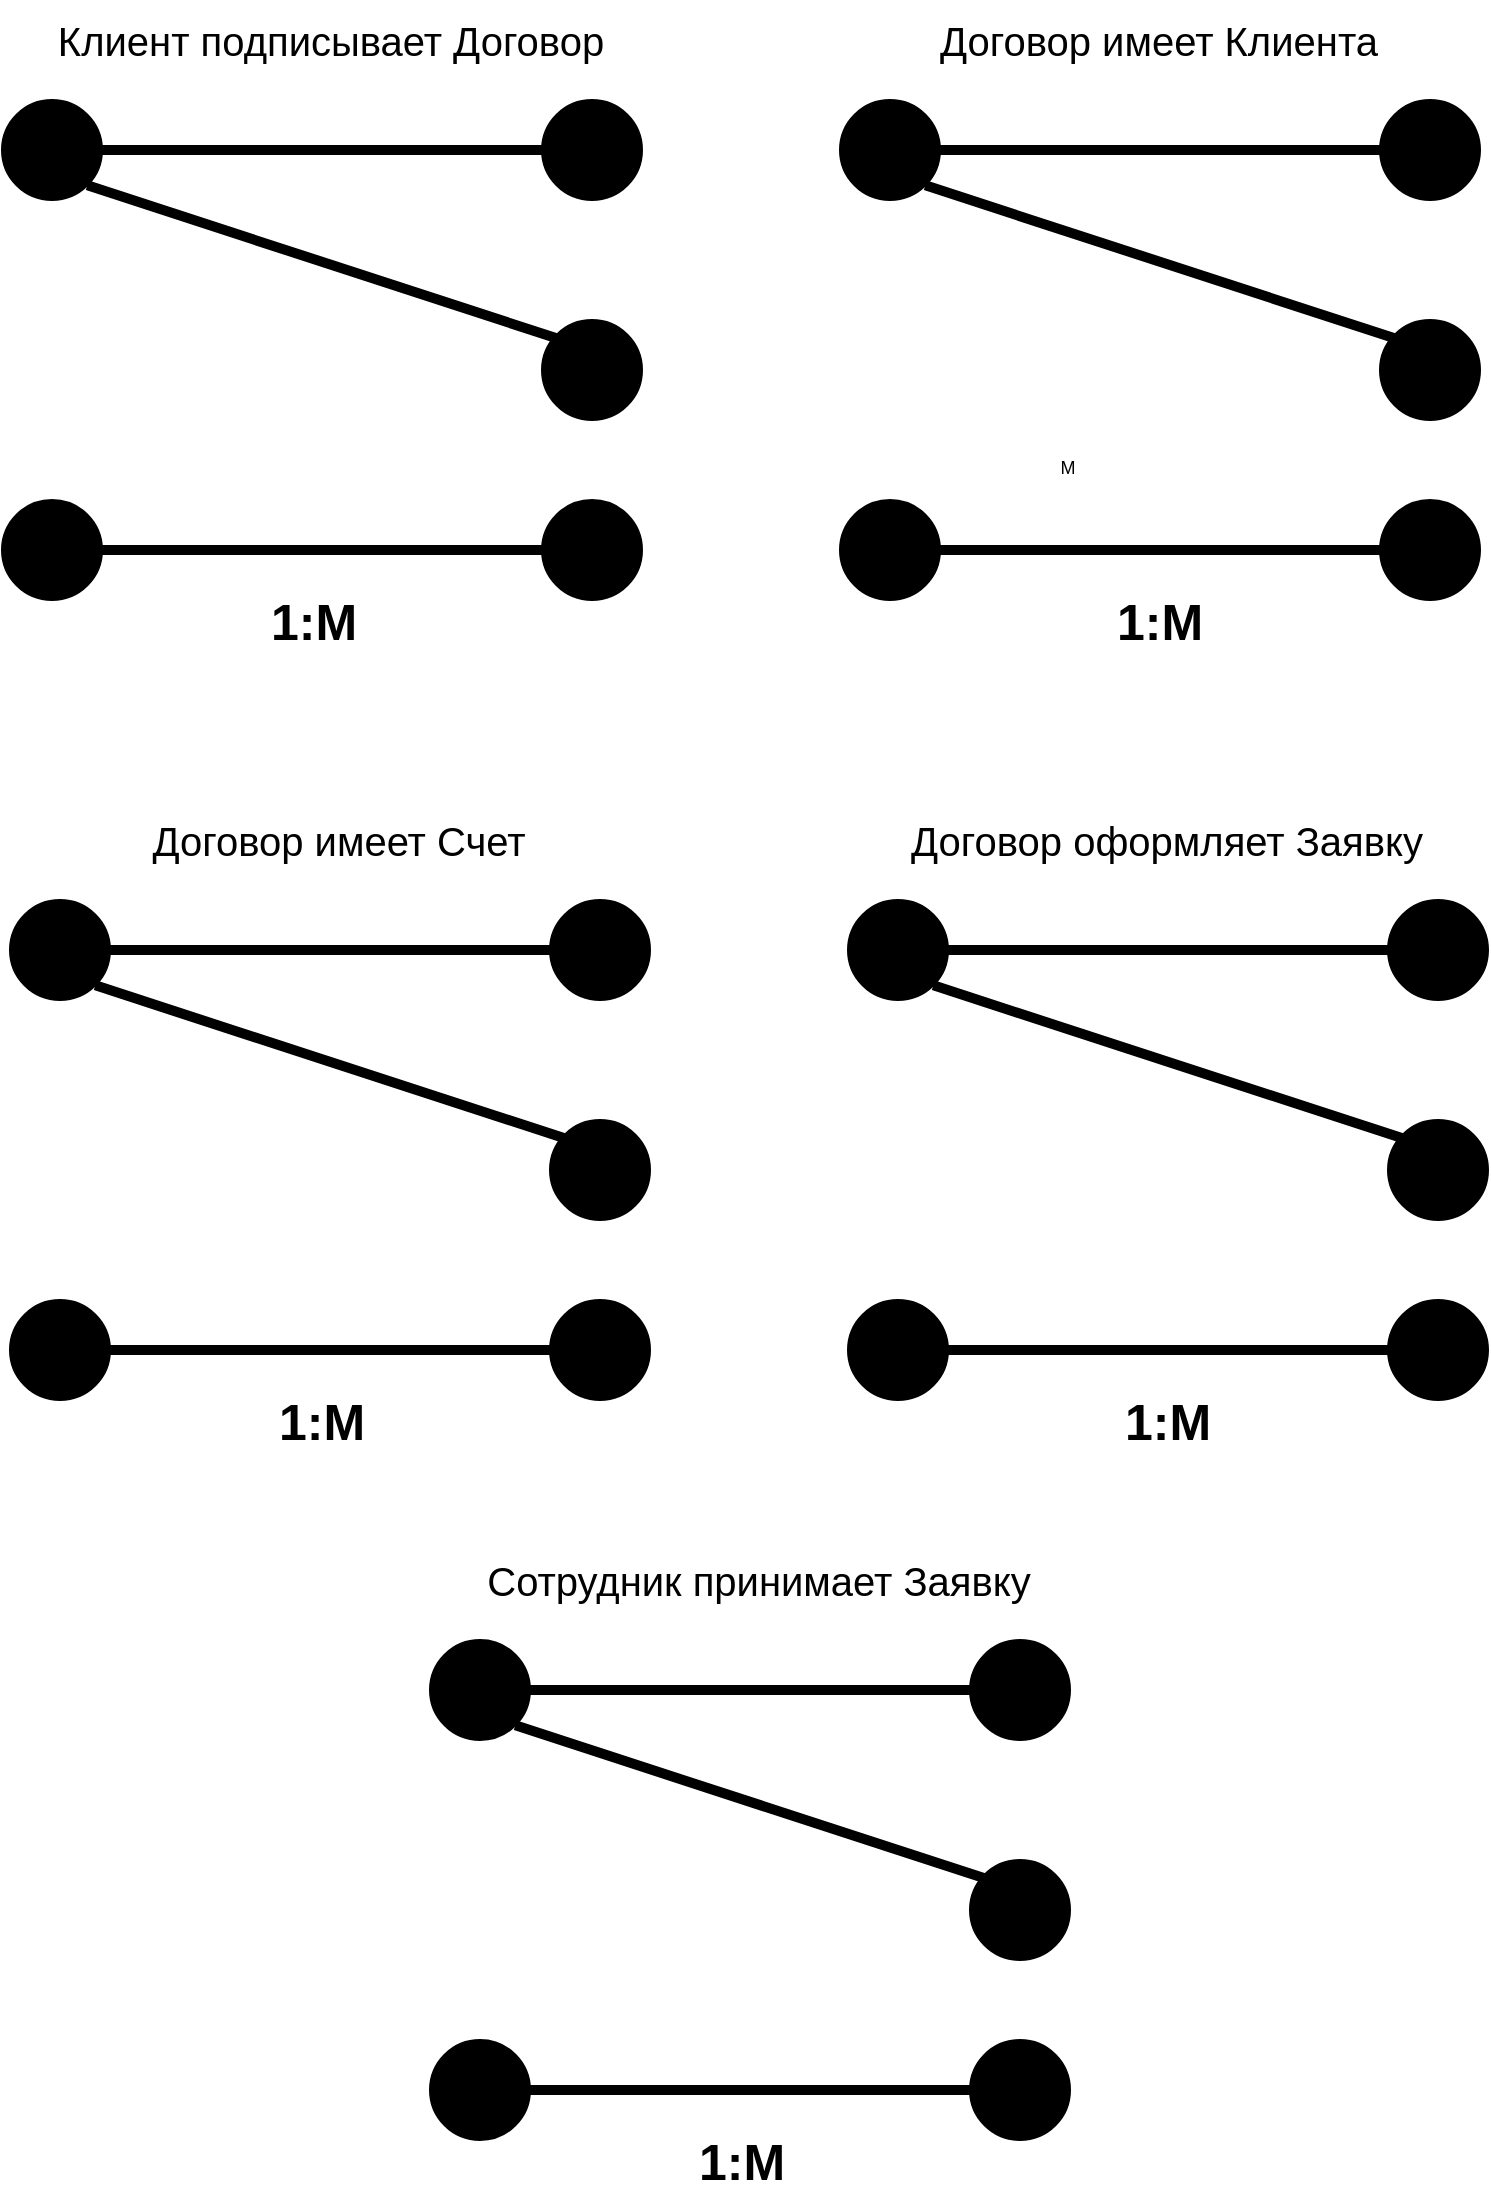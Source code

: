 <mxfile version="17.1.3" type="github">
  <diagram id="C5RBs43oDa-KdzZeNtuy" name="Page-1">
    <mxGraphModel dx="1240" dy="643" grid="1" gridSize="10" guides="1" tooltips="1" connect="1" arrows="1" fold="1" page="1" pageScale="1" pageWidth="827" pageHeight="1169" math="0" shadow="0">
      <root>
        <mxCell id="WIyWlLk6GJQsqaUBKTNV-0" />
        <mxCell id="WIyWlLk6GJQsqaUBKTNV-1" parent="WIyWlLk6GJQsqaUBKTNV-0" />
        <mxCell id="WSsvyyRBzGBjTciZfQci-0" value="" style="ellipse;whiteSpace=wrap;html=1;fillColor=#000000;" parent="WIyWlLk6GJQsqaUBKTNV-1" vertex="1">
          <mxGeometry x="40" y="130" width="50" height="50" as="geometry" />
        </mxCell>
        <mxCell id="WSsvyyRBzGBjTciZfQci-9" style="edgeStyle=orthogonalEdgeStyle;rounded=0;orthogonalLoop=1;jettySize=auto;html=1;exitX=0;exitY=0.5;exitDx=0;exitDy=0;entryX=1;entryY=0.5;entryDx=0;entryDy=0;strokeWidth=5;strokeColor=default;endArrow=none;endFill=0;" parent="WIyWlLk6GJQsqaUBKTNV-1" source="WSsvyyRBzGBjTciZfQci-1" target="WSsvyyRBzGBjTciZfQci-0" edge="1">
          <mxGeometry relative="1" as="geometry" />
        </mxCell>
        <mxCell id="WSsvyyRBzGBjTciZfQci-1" value="" style="ellipse;whiteSpace=wrap;html=1;fillColor=#000000;" parent="WIyWlLk6GJQsqaUBKTNV-1" vertex="1">
          <mxGeometry x="310" y="130" width="50" height="50" as="geometry" />
        </mxCell>
        <mxCell id="WSsvyyRBzGBjTciZfQci-2" value="" style="ellipse;whiteSpace=wrap;html=1;fillColor=#000000;" parent="WIyWlLk6GJQsqaUBKTNV-1" vertex="1">
          <mxGeometry x="310" y="240" width="50" height="50" as="geometry" />
        </mxCell>
        <mxCell id="WSsvyyRBzGBjTciZfQci-3" value="" style="ellipse;whiteSpace=wrap;html=1;fillColor=#000000;" parent="WIyWlLk6GJQsqaUBKTNV-1" vertex="1">
          <mxGeometry x="40" y="330" width="50" height="50" as="geometry" />
        </mxCell>
        <mxCell id="WSsvyyRBzGBjTciZfQci-4" value="" style="ellipse;whiteSpace=wrap;html=1;fillColor=#000000;" parent="WIyWlLk6GJQsqaUBKTNV-1" vertex="1">
          <mxGeometry x="310" y="330" width="50" height="50" as="geometry" />
        </mxCell>
        <mxCell id="WSsvyyRBzGBjTciZfQci-5" value="" style="endArrow=none;html=1;rounded=0;entryX=0;entryY=0.5;entryDx=0;entryDy=0;exitX=1;exitY=0.5;exitDx=0;exitDy=0;strokeWidth=5;" parent="WIyWlLk6GJQsqaUBKTNV-1" source="WSsvyyRBzGBjTciZfQci-3" target="WSsvyyRBzGBjTciZfQci-4" edge="1">
          <mxGeometry width="50" height="50" relative="1" as="geometry">
            <mxPoint x="260" y="330" as="sourcePoint" />
            <mxPoint x="310" y="280" as="targetPoint" />
          </mxGeometry>
        </mxCell>
        <mxCell id="WSsvyyRBzGBjTciZfQci-12" value="" style="endArrow=none;html=1;rounded=0;strokeColor=default;strokeWidth=5;exitX=1;exitY=1;exitDx=0;exitDy=0;" parent="WIyWlLk6GJQsqaUBKTNV-1" source="WSsvyyRBzGBjTciZfQci-0" edge="1">
          <mxGeometry width="50" height="50" relative="1" as="geometry">
            <mxPoint x="260" y="330" as="sourcePoint" />
            <mxPoint x="320" y="250" as="targetPoint" />
          </mxGeometry>
        </mxCell>
        <mxCell id="WSsvyyRBzGBjTciZfQci-13" value="" style="ellipse;whiteSpace=wrap;html=1;fillColor=#000000;" parent="WIyWlLk6GJQsqaUBKTNV-1" vertex="1">
          <mxGeometry x="459" y="130" width="50" height="50" as="geometry" />
        </mxCell>
        <mxCell id="WSsvyyRBzGBjTciZfQci-14" style="edgeStyle=orthogonalEdgeStyle;rounded=0;orthogonalLoop=1;jettySize=auto;html=1;exitX=0;exitY=0.5;exitDx=0;exitDy=0;entryX=1;entryY=0.5;entryDx=0;entryDy=0;strokeWidth=5;strokeColor=default;endArrow=none;endFill=0;" parent="WIyWlLk6GJQsqaUBKTNV-1" source="WSsvyyRBzGBjTciZfQci-15" target="WSsvyyRBzGBjTciZfQci-13" edge="1">
          <mxGeometry relative="1" as="geometry" />
        </mxCell>
        <mxCell id="WSsvyyRBzGBjTciZfQci-15" value="" style="ellipse;whiteSpace=wrap;html=1;fillColor=#000000;" parent="WIyWlLk6GJQsqaUBKTNV-1" vertex="1">
          <mxGeometry x="729" y="130" width="50" height="50" as="geometry" />
        </mxCell>
        <mxCell id="WSsvyyRBzGBjTciZfQci-16" value="" style="ellipse;whiteSpace=wrap;html=1;fillColor=#000000;" parent="WIyWlLk6GJQsqaUBKTNV-1" vertex="1">
          <mxGeometry x="729" y="240" width="50" height="50" as="geometry" />
        </mxCell>
        <mxCell id="WSsvyyRBzGBjTciZfQci-17" value="" style="ellipse;whiteSpace=wrap;html=1;fillColor=#000000;" parent="WIyWlLk6GJQsqaUBKTNV-1" vertex="1">
          <mxGeometry x="459" y="330" width="50" height="50" as="geometry" />
        </mxCell>
        <mxCell id="WSsvyyRBzGBjTciZfQci-18" value="" style="ellipse;whiteSpace=wrap;html=1;fillColor=#000000;" parent="WIyWlLk6GJQsqaUBKTNV-1" vertex="1">
          <mxGeometry x="729" y="330" width="50" height="50" as="geometry" />
        </mxCell>
        <mxCell id="WSsvyyRBzGBjTciZfQci-19" value="" style="endArrow=none;html=1;rounded=0;entryX=0;entryY=0.5;entryDx=0;entryDy=0;exitX=1;exitY=0.5;exitDx=0;exitDy=0;strokeWidth=5;" parent="WIyWlLk6GJQsqaUBKTNV-1" source="WSsvyyRBzGBjTciZfQci-17" target="WSsvyyRBzGBjTciZfQci-18" edge="1">
          <mxGeometry width="50" height="50" relative="1" as="geometry">
            <mxPoint x="679" y="330" as="sourcePoint" />
            <mxPoint x="729" y="280" as="targetPoint" />
          </mxGeometry>
        </mxCell>
        <mxCell id="WSsvyyRBzGBjTciZfQci-20" value="" style="endArrow=none;html=1;rounded=0;strokeColor=default;strokeWidth=5;exitX=1;exitY=1;exitDx=0;exitDy=0;" parent="WIyWlLk6GJQsqaUBKTNV-1" source="WSsvyyRBzGBjTciZfQci-13" edge="1">
          <mxGeometry width="50" height="50" relative="1" as="geometry">
            <mxPoint x="679" y="330" as="sourcePoint" />
            <mxPoint x="739" y="250" as="targetPoint" />
          </mxGeometry>
        </mxCell>
        <mxCell id="WSsvyyRBzGBjTciZfQci-21" value="1:М" style="text;html=1;strokeColor=none;fillColor=none;align=center;verticalAlign=middle;whiteSpace=wrap;rounded=0;fontSize=25;fontStyle=1" parent="WIyWlLk6GJQsqaUBKTNV-1" vertex="1">
          <mxGeometry x="161" y="370" width="70" height="40" as="geometry" />
        </mxCell>
        <mxCell id="WSsvyyRBzGBjTciZfQci-24" value="Клиент подписывает Договор" style="text;html=1;strokeColor=none;fillColor=none;align=center;verticalAlign=middle;whiteSpace=wrap;rounded=0;fontSize=20;fontStyle=0" parent="WIyWlLk6GJQsqaUBKTNV-1" vertex="1">
          <mxGeometry x="49" y="80" width="311" height="40" as="geometry" />
        </mxCell>
        <mxCell id="WSsvyyRBzGBjTciZfQci-27" value="Договор имеет Клиента" style="text;html=1;strokeColor=none;fillColor=none;align=center;verticalAlign=middle;whiteSpace=wrap;rounded=0;fontSize=20;fontStyle=0" parent="WIyWlLk6GJQsqaUBKTNV-1" vertex="1">
          <mxGeometry x="459" y="80" width="319" height="40" as="geometry" />
        </mxCell>
        <mxCell id="WSsvyyRBzGBjTciZfQci-28" value="1:М" style="text;html=1;strokeColor=none;fillColor=none;align=center;verticalAlign=middle;whiteSpace=wrap;rounded=0;fontSize=25;fontStyle=1" parent="WIyWlLk6GJQsqaUBKTNV-1" vertex="1">
          <mxGeometry x="583.5" y="370" width="70" height="40" as="geometry" />
        </mxCell>
        <mxCell id="WSsvyyRBzGBjTciZfQci-29" value="" style="ellipse;whiteSpace=wrap;html=1;fillColor=#000000;" parent="WIyWlLk6GJQsqaUBKTNV-1" vertex="1">
          <mxGeometry x="44" y="530" width="50" height="50" as="geometry" />
        </mxCell>
        <mxCell id="WSsvyyRBzGBjTciZfQci-30" style="edgeStyle=orthogonalEdgeStyle;rounded=0;orthogonalLoop=1;jettySize=auto;html=1;exitX=0;exitY=0.5;exitDx=0;exitDy=0;entryX=1;entryY=0.5;entryDx=0;entryDy=0;strokeWidth=5;strokeColor=default;endArrow=none;endFill=0;" parent="WIyWlLk6GJQsqaUBKTNV-1" source="WSsvyyRBzGBjTciZfQci-31" target="WSsvyyRBzGBjTciZfQci-29" edge="1">
          <mxGeometry relative="1" as="geometry" />
        </mxCell>
        <mxCell id="WSsvyyRBzGBjTciZfQci-31" value="" style="ellipse;whiteSpace=wrap;html=1;fillColor=#000000;" parent="WIyWlLk6GJQsqaUBKTNV-1" vertex="1">
          <mxGeometry x="314" y="530" width="50" height="50" as="geometry" />
        </mxCell>
        <mxCell id="WSsvyyRBzGBjTciZfQci-32" value="" style="ellipse;whiteSpace=wrap;html=1;fillColor=#000000;" parent="WIyWlLk6GJQsqaUBKTNV-1" vertex="1">
          <mxGeometry x="314" y="640" width="50" height="50" as="geometry" />
        </mxCell>
        <mxCell id="WSsvyyRBzGBjTciZfQci-33" value="" style="ellipse;whiteSpace=wrap;html=1;fillColor=#000000;" parent="WIyWlLk6GJQsqaUBKTNV-1" vertex="1">
          <mxGeometry x="44" y="730" width="50" height="50" as="geometry" />
        </mxCell>
        <mxCell id="WSsvyyRBzGBjTciZfQci-34" value="" style="ellipse;whiteSpace=wrap;html=1;fillColor=#000000;" parent="WIyWlLk6GJQsqaUBKTNV-1" vertex="1">
          <mxGeometry x="314" y="730" width="50" height="50" as="geometry" />
        </mxCell>
        <mxCell id="WSsvyyRBzGBjTciZfQci-35" value="" style="endArrow=none;html=1;rounded=0;entryX=0;entryY=0.5;entryDx=0;entryDy=0;exitX=1;exitY=0.5;exitDx=0;exitDy=0;strokeWidth=5;" parent="WIyWlLk6GJQsqaUBKTNV-1" source="WSsvyyRBzGBjTciZfQci-33" target="WSsvyyRBzGBjTciZfQci-34" edge="1">
          <mxGeometry width="50" height="50" relative="1" as="geometry">
            <mxPoint x="264" y="730" as="sourcePoint" />
            <mxPoint x="314" y="680" as="targetPoint" />
          </mxGeometry>
        </mxCell>
        <mxCell id="WSsvyyRBzGBjTciZfQci-36" value="" style="endArrow=none;html=1;rounded=0;strokeColor=default;strokeWidth=5;exitX=1;exitY=1;exitDx=0;exitDy=0;" parent="WIyWlLk6GJQsqaUBKTNV-1" source="WSsvyyRBzGBjTciZfQci-29" edge="1">
          <mxGeometry width="50" height="50" relative="1" as="geometry">
            <mxPoint x="264" y="730" as="sourcePoint" />
            <mxPoint x="324" y="650" as="targetPoint" />
          </mxGeometry>
        </mxCell>
        <mxCell id="WSsvyyRBzGBjTciZfQci-37" value="" style="ellipse;whiteSpace=wrap;html=1;fillColor=#000000;" parent="WIyWlLk6GJQsqaUBKTNV-1" vertex="1">
          <mxGeometry x="463" y="530" width="50" height="50" as="geometry" />
        </mxCell>
        <mxCell id="WSsvyyRBzGBjTciZfQci-38" style="edgeStyle=orthogonalEdgeStyle;rounded=0;orthogonalLoop=1;jettySize=auto;html=1;exitX=0;exitY=0.5;exitDx=0;exitDy=0;entryX=1;entryY=0.5;entryDx=0;entryDy=0;strokeWidth=5;strokeColor=default;endArrow=none;endFill=0;" parent="WIyWlLk6GJQsqaUBKTNV-1" source="WSsvyyRBzGBjTciZfQci-39" target="WSsvyyRBzGBjTciZfQci-37" edge="1">
          <mxGeometry relative="1" as="geometry" />
        </mxCell>
        <mxCell id="WSsvyyRBzGBjTciZfQci-39" value="" style="ellipse;whiteSpace=wrap;html=1;fillColor=#000000;" parent="WIyWlLk6GJQsqaUBKTNV-1" vertex="1">
          <mxGeometry x="733" y="530" width="50" height="50" as="geometry" />
        </mxCell>
        <mxCell id="WSsvyyRBzGBjTciZfQci-40" value="" style="ellipse;whiteSpace=wrap;html=1;fillColor=#000000;" parent="WIyWlLk6GJQsqaUBKTNV-1" vertex="1">
          <mxGeometry x="733" y="640" width="50" height="50" as="geometry" />
        </mxCell>
        <mxCell id="WSsvyyRBzGBjTciZfQci-41" value="" style="ellipse;whiteSpace=wrap;html=1;fillColor=#000000;" parent="WIyWlLk6GJQsqaUBKTNV-1" vertex="1">
          <mxGeometry x="463" y="730" width="50" height="50" as="geometry" />
        </mxCell>
        <mxCell id="WSsvyyRBzGBjTciZfQci-42" value="" style="ellipse;whiteSpace=wrap;html=1;fillColor=#000000;" parent="WIyWlLk6GJQsqaUBKTNV-1" vertex="1">
          <mxGeometry x="733" y="730" width="50" height="50" as="geometry" />
        </mxCell>
        <mxCell id="WSsvyyRBzGBjTciZfQci-43" value="" style="endArrow=none;html=1;rounded=0;entryX=0;entryY=0.5;entryDx=0;entryDy=0;exitX=1;exitY=0.5;exitDx=0;exitDy=0;strokeWidth=5;" parent="WIyWlLk6GJQsqaUBKTNV-1" source="WSsvyyRBzGBjTciZfQci-41" target="WSsvyyRBzGBjTciZfQci-42" edge="1">
          <mxGeometry width="50" height="50" relative="1" as="geometry">
            <mxPoint x="683" y="730" as="sourcePoint" />
            <mxPoint x="733" y="680" as="targetPoint" />
          </mxGeometry>
        </mxCell>
        <mxCell id="WSsvyyRBzGBjTciZfQci-44" value="" style="endArrow=none;html=1;rounded=0;strokeColor=default;strokeWidth=5;exitX=1;exitY=1;exitDx=0;exitDy=0;" parent="WIyWlLk6GJQsqaUBKTNV-1" source="WSsvyyRBzGBjTciZfQci-37" edge="1">
          <mxGeometry width="50" height="50" relative="1" as="geometry">
            <mxPoint x="683" y="730" as="sourcePoint" />
            <mxPoint x="743" y="650" as="targetPoint" />
          </mxGeometry>
        </mxCell>
        <mxCell id="WSsvyyRBzGBjTciZfQci-45" value="1:М" style="text;html=1;strokeColor=none;fillColor=none;align=center;verticalAlign=middle;whiteSpace=wrap;rounded=0;fontSize=25;fontStyle=1" parent="WIyWlLk6GJQsqaUBKTNV-1" vertex="1">
          <mxGeometry x="165" y="770" width="70" height="40" as="geometry" />
        </mxCell>
        <mxCell id="WSsvyyRBzGBjTciZfQci-46" value="Договор имеет Счет" style="text;html=1;strokeColor=none;fillColor=none;align=center;verticalAlign=middle;whiteSpace=wrap;rounded=0;fontSize=20;fontStyle=0" parent="WIyWlLk6GJQsqaUBKTNV-1" vertex="1">
          <mxGeometry x="53" y="480" width="311" height="40" as="geometry" />
        </mxCell>
        <mxCell id="WSsvyyRBzGBjTciZfQci-47" value="Договор оформляет Заявку" style="text;html=1;strokeColor=none;fillColor=none;align=center;verticalAlign=middle;whiteSpace=wrap;rounded=0;fontSize=20;fontStyle=0" parent="WIyWlLk6GJQsqaUBKTNV-1" vertex="1">
          <mxGeometry x="463" y="480" width="319" height="40" as="geometry" />
        </mxCell>
        <mxCell id="WSsvyyRBzGBjTciZfQci-48" value="1:М" style="text;html=1;strokeColor=none;fillColor=none;align=center;verticalAlign=middle;whiteSpace=wrap;rounded=0;fontSize=25;fontStyle=1" parent="WIyWlLk6GJQsqaUBKTNV-1" vertex="1">
          <mxGeometry x="587.5" y="770" width="70" height="40" as="geometry" />
        </mxCell>
        <mxCell id="9GMQBpf4x1ILECxxhfBw-0" value="М" style="text;html=1;strokeColor=none;fillColor=none;align=center;verticalAlign=middle;whiteSpace=wrap;rounded=0;fontSize=9;" parent="WIyWlLk6GJQsqaUBKTNV-1" vertex="1">
          <mxGeometry x="568" y="309" width="10" height="10" as="geometry" />
        </mxCell>
        <mxCell id="cORJanxwb2eKGPlKeduw-0" value="" style="ellipse;whiteSpace=wrap;html=1;fillColor=#000000;" vertex="1" parent="WIyWlLk6GJQsqaUBKTNV-1">
          <mxGeometry x="254" y="900" width="50" height="50" as="geometry" />
        </mxCell>
        <mxCell id="cORJanxwb2eKGPlKeduw-1" style="edgeStyle=orthogonalEdgeStyle;rounded=0;orthogonalLoop=1;jettySize=auto;html=1;exitX=0;exitY=0.5;exitDx=0;exitDy=0;entryX=1;entryY=0.5;entryDx=0;entryDy=0;strokeWidth=5;strokeColor=default;endArrow=none;endFill=0;" edge="1" source="cORJanxwb2eKGPlKeduw-2" target="cORJanxwb2eKGPlKeduw-0" parent="WIyWlLk6GJQsqaUBKTNV-1">
          <mxGeometry relative="1" as="geometry" />
        </mxCell>
        <mxCell id="cORJanxwb2eKGPlKeduw-2" value="" style="ellipse;whiteSpace=wrap;html=1;fillColor=#000000;" vertex="1" parent="WIyWlLk6GJQsqaUBKTNV-1">
          <mxGeometry x="524" y="900" width="50" height="50" as="geometry" />
        </mxCell>
        <mxCell id="cORJanxwb2eKGPlKeduw-3" value="" style="ellipse;whiteSpace=wrap;html=1;fillColor=#000000;" vertex="1" parent="WIyWlLk6GJQsqaUBKTNV-1">
          <mxGeometry x="524" y="1010" width="50" height="50" as="geometry" />
        </mxCell>
        <mxCell id="cORJanxwb2eKGPlKeduw-4" value="" style="ellipse;whiteSpace=wrap;html=1;fillColor=#000000;" vertex="1" parent="WIyWlLk6GJQsqaUBKTNV-1">
          <mxGeometry x="254" y="1100" width="50" height="50" as="geometry" />
        </mxCell>
        <mxCell id="cORJanxwb2eKGPlKeduw-5" value="" style="ellipse;whiteSpace=wrap;html=1;fillColor=#000000;" vertex="1" parent="WIyWlLk6GJQsqaUBKTNV-1">
          <mxGeometry x="524" y="1100" width="50" height="50" as="geometry" />
        </mxCell>
        <mxCell id="cORJanxwb2eKGPlKeduw-6" value="" style="endArrow=none;html=1;rounded=0;entryX=0;entryY=0.5;entryDx=0;entryDy=0;exitX=1;exitY=0.5;exitDx=0;exitDy=0;strokeWidth=5;" edge="1" source="cORJanxwb2eKGPlKeduw-4" target="cORJanxwb2eKGPlKeduw-5" parent="WIyWlLk6GJQsqaUBKTNV-1">
          <mxGeometry width="50" height="50" relative="1" as="geometry">
            <mxPoint x="474" y="1100" as="sourcePoint" />
            <mxPoint x="524" y="1050" as="targetPoint" />
          </mxGeometry>
        </mxCell>
        <mxCell id="cORJanxwb2eKGPlKeduw-7" value="" style="endArrow=none;html=1;rounded=0;strokeColor=default;strokeWidth=5;exitX=1;exitY=1;exitDx=0;exitDy=0;" edge="1" source="cORJanxwb2eKGPlKeduw-0" parent="WIyWlLk6GJQsqaUBKTNV-1">
          <mxGeometry width="50" height="50" relative="1" as="geometry">
            <mxPoint x="474" y="1100" as="sourcePoint" />
            <mxPoint x="534" y="1020" as="targetPoint" />
          </mxGeometry>
        </mxCell>
        <mxCell id="cORJanxwb2eKGPlKeduw-16" value="1:М" style="text;html=1;strokeColor=none;fillColor=none;align=center;verticalAlign=middle;whiteSpace=wrap;rounded=0;fontSize=25;fontStyle=1" vertex="1" parent="WIyWlLk6GJQsqaUBKTNV-1">
          <mxGeometry x="375" y="1140" width="70" height="40" as="geometry" />
        </mxCell>
        <mxCell id="cORJanxwb2eKGPlKeduw-17" value="Сотрудник принимает Заявку" style="text;html=1;strokeColor=none;fillColor=none;align=center;verticalAlign=middle;whiteSpace=wrap;rounded=0;fontSize=20;fontStyle=0" vertex="1" parent="WIyWlLk6GJQsqaUBKTNV-1">
          <mxGeometry x="263" y="850" width="311" height="40" as="geometry" />
        </mxCell>
      </root>
    </mxGraphModel>
  </diagram>
</mxfile>
